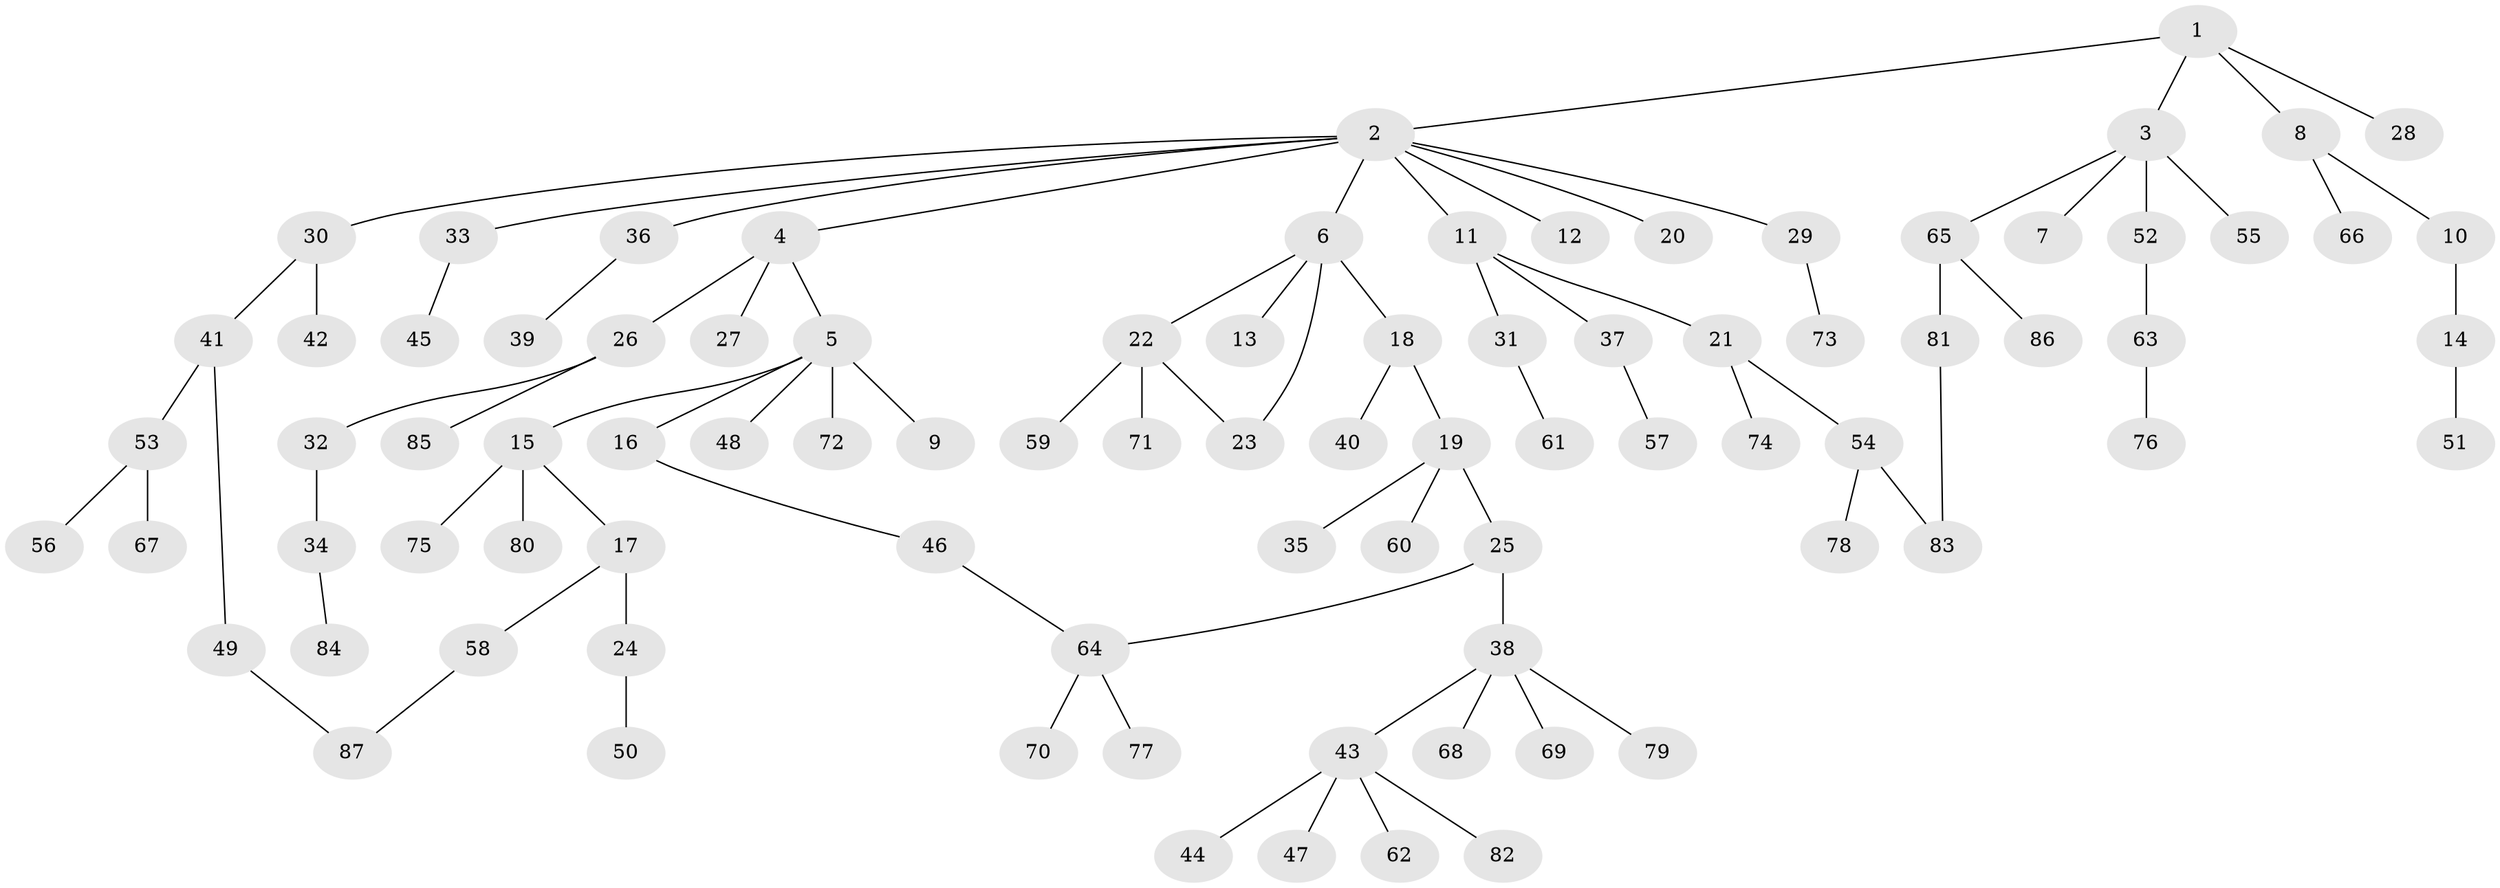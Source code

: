 // Generated by graph-tools (version 1.1) at 2025/01/03/09/25 03:01:09]
// undirected, 87 vertices, 90 edges
graph export_dot {
graph [start="1"]
  node [color=gray90,style=filled];
  1;
  2;
  3;
  4;
  5;
  6;
  7;
  8;
  9;
  10;
  11;
  12;
  13;
  14;
  15;
  16;
  17;
  18;
  19;
  20;
  21;
  22;
  23;
  24;
  25;
  26;
  27;
  28;
  29;
  30;
  31;
  32;
  33;
  34;
  35;
  36;
  37;
  38;
  39;
  40;
  41;
  42;
  43;
  44;
  45;
  46;
  47;
  48;
  49;
  50;
  51;
  52;
  53;
  54;
  55;
  56;
  57;
  58;
  59;
  60;
  61;
  62;
  63;
  64;
  65;
  66;
  67;
  68;
  69;
  70;
  71;
  72;
  73;
  74;
  75;
  76;
  77;
  78;
  79;
  80;
  81;
  82;
  83;
  84;
  85;
  86;
  87;
  1 -- 2;
  1 -- 3;
  1 -- 8;
  1 -- 28;
  2 -- 4;
  2 -- 6;
  2 -- 11;
  2 -- 12;
  2 -- 20;
  2 -- 29;
  2 -- 30;
  2 -- 33;
  2 -- 36;
  3 -- 7;
  3 -- 52;
  3 -- 55;
  3 -- 65;
  4 -- 5;
  4 -- 26;
  4 -- 27;
  5 -- 9;
  5 -- 15;
  5 -- 16;
  5 -- 48;
  5 -- 72;
  6 -- 13;
  6 -- 18;
  6 -- 22;
  6 -- 23;
  8 -- 10;
  8 -- 66;
  10 -- 14;
  11 -- 21;
  11 -- 31;
  11 -- 37;
  14 -- 51;
  15 -- 17;
  15 -- 75;
  15 -- 80;
  16 -- 46;
  17 -- 24;
  17 -- 58;
  18 -- 19;
  18 -- 40;
  19 -- 25;
  19 -- 35;
  19 -- 60;
  21 -- 54;
  21 -- 74;
  22 -- 59;
  22 -- 71;
  22 -- 23;
  24 -- 50;
  25 -- 38;
  25 -- 64;
  26 -- 32;
  26 -- 85;
  29 -- 73;
  30 -- 41;
  30 -- 42;
  31 -- 61;
  32 -- 34;
  33 -- 45;
  34 -- 84;
  36 -- 39;
  37 -- 57;
  38 -- 43;
  38 -- 68;
  38 -- 69;
  38 -- 79;
  41 -- 49;
  41 -- 53;
  43 -- 44;
  43 -- 47;
  43 -- 62;
  43 -- 82;
  46 -- 64;
  49 -- 87;
  52 -- 63;
  53 -- 56;
  53 -- 67;
  54 -- 78;
  54 -- 83;
  58 -- 87;
  63 -- 76;
  64 -- 70;
  64 -- 77;
  65 -- 81;
  65 -- 86;
  81 -- 83;
}
